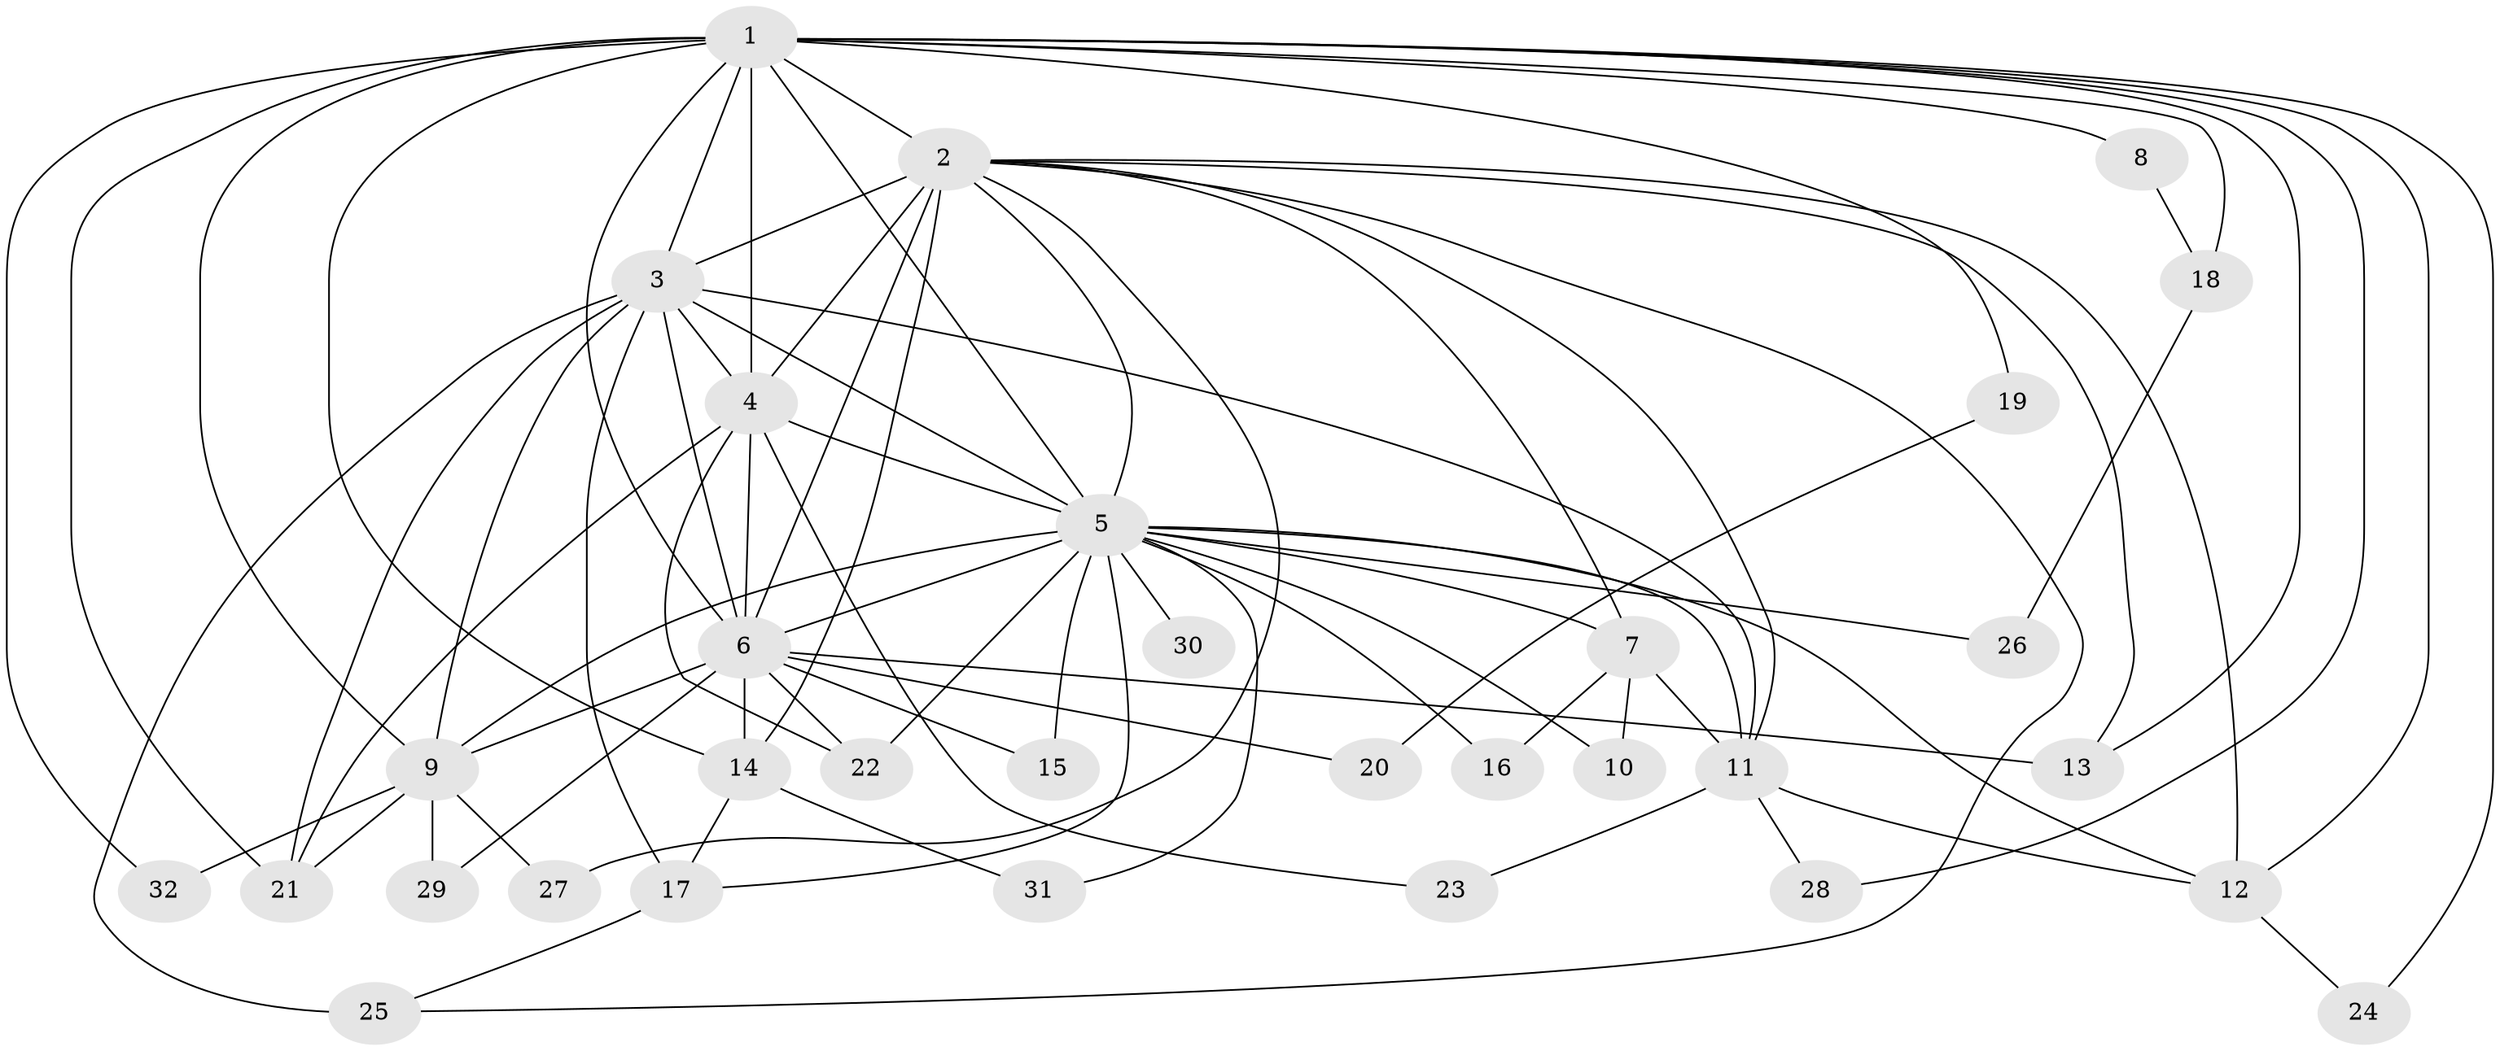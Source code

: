 // original degree distribution, {12: 0.015625, 17: 0.015625, 16: 0.03125, 14: 0.03125, 20: 0.015625, 26: 0.015625, 18: 0.015625, 13: 0.015625, 5: 0.015625, 3: 0.203125, 7: 0.03125, 2: 0.546875, 4: 0.046875}
// Generated by graph-tools (version 1.1) at 2025/34/03/09/25 02:34:52]
// undirected, 32 vertices, 77 edges
graph export_dot {
graph [start="1"]
  node [color=gray90,style=filled];
  1;
  2;
  3;
  4;
  5;
  6;
  7;
  8;
  9;
  10;
  11;
  12;
  13;
  14;
  15;
  16;
  17;
  18;
  19;
  20;
  21;
  22;
  23;
  24;
  25;
  26;
  27;
  28;
  29;
  30;
  31;
  32;
  1 -- 2 [weight=4.0];
  1 -- 3 [weight=6.0];
  1 -- 4 [weight=8.0];
  1 -- 5 [weight=3.0];
  1 -- 6 [weight=2.0];
  1 -- 8 [weight=1.0];
  1 -- 9 [weight=1.0];
  1 -- 12 [weight=1.0];
  1 -- 13 [weight=1.0];
  1 -- 14 [weight=2.0];
  1 -- 18 [weight=1.0];
  1 -- 19 [weight=1.0];
  1 -- 21 [weight=1.0];
  1 -- 24 [weight=1.0];
  1 -- 28 [weight=1.0];
  1 -- 32 [weight=1.0];
  2 -- 3 [weight=4.0];
  2 -- 4 [weight=4.0];
  2 -- 5 [weight=2.0];
  2 -- 6 [weight=2.0];
  2 -- 7 [weight=1.0];
  2 -- 11 [weight=2.0];
  2 -- 12 [weight=3.0];
  2 -- 13 [weight=1.0];
  2 -- 14 [weight=1.0];
  2 -- 25 [weight=1.0];
  2 -- 27 [weight=1.0];
  3 -- 4 [weight=4.0];
  3 -- 5 [weight=2.0];
  3 -- 6 [weight=3.0];
  3 -- 9 [weight=1.0];
  3 -- 11 [weight=1.0];
  3 -- 17 [weight=3.0];
  3 -- 21 [weight=1.0];
  3 -- 25 [weight=2.0];
  4 -- 5 [weight=3.0];
  4 -- 6 [weight=2.0];
  4 -- 21 [weight=1.0];
  4 -- 22 [weight=1.0];
  4 -- 23 [weight=1.0];
  5 -- 6 [weight=1.0];
  5 -- 7 [weight=1.0];
  5 -- 9 [weight=2.0];
  5 -- 10 [weight=1.0];
  5 -- 11 [weight=1.0];
  5 -- 12 [weight=1.0];
  5 -- 15 [weight=1.0];
  5 -- 16 [weight=1.0];
  5 -- 17 [weight=2.0];
  5 -- 22 [weight=1.0];
  5 -- 26 [weight=1.0];
  5 -- 30 [weight=1.0];
  5 -- 31 [weight=1.0];
  6 -- 9 [weight=1.0];
  6 -- 13 [weight=2.0];
  6 -- 14 [weight=1.0];
  6 -- 15 [weight=1.0];
  6 -- 20 [weight=1.0];
  6 -- 22 [weight=1.0];
  6 -- 29 [weight=1.0];
  7 -- 10 [weight=1.0];
  7 -- 11 [weight=1.0];
  7 -- 16 [weight=1.0];
  8 -- 18 [weight=1.0];
  9 -- 21 [weight=1.0];
  9 -- 27 [weight=1.0];
  9 -- 29 [weight=1.0];
  9 -- 32 [weight=1.0];
  11 -- 12 [weight=1.0];
  11 -- 23 [weight=1.0];
  11 -- 28 [weight=1.0];
  12 -- 24 [weight=1.0];
  14 -- 17 [weight=1.0];
  14 -- 31 [weight=1.0];
  17 -- 25 [weight=1.0];
  18 -- 26 [weight=1.0];
  19 -- 20 [weight=1.0];
}
